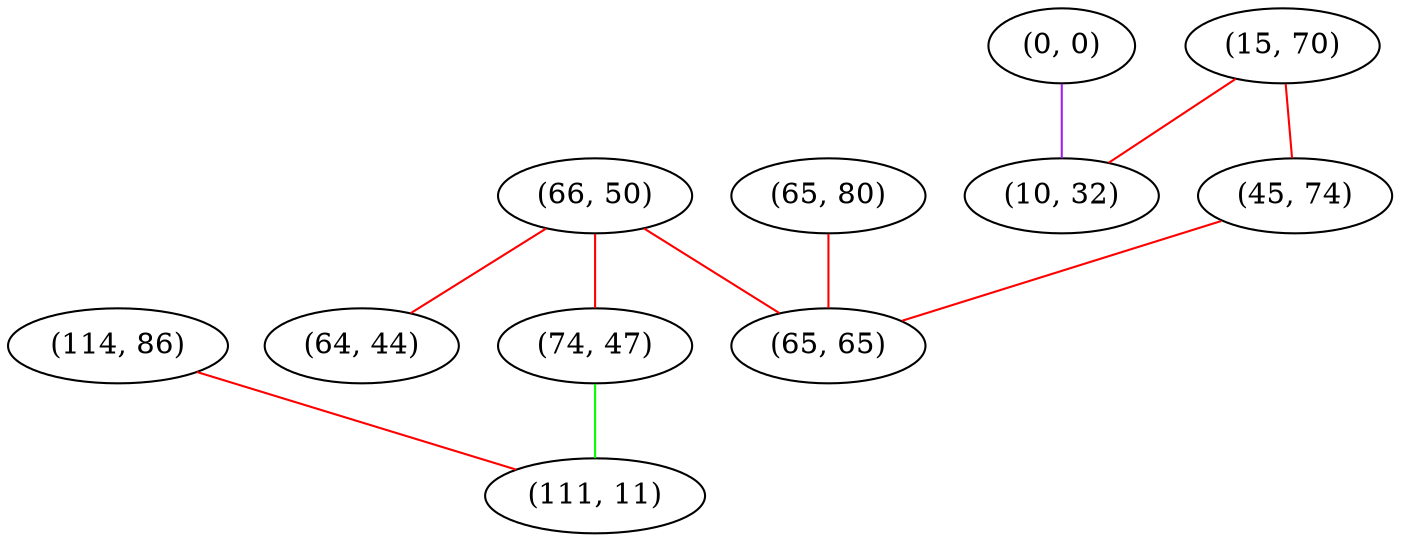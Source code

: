 graph "" {
"(114, 86)";
"(66, 50)";
"(65, 80)";
"(64, 44)";
"(74, 47)";
"(111, 11)";
"(15, 70)";
"(0, 0)";
"(10, 32)";
"(45, 74)";
"(65, 65)";
"(114, 86)" -- "(111, 11)"  [color=red, key=0, weight=1];
"(66, 50)" -- "(74, 47)"  [color=red, key=0, weight=1];
"(66, 50)" -- "(65, 65)"  [color=red, key=0, weight=1];
"(66, 50)" -- "(64, 44)"  [color=red, key=0, weight=1];
"(65, 80)" -- "(65, 65)"  [color=red, key=0, weight=1];
"(74, 47)" -- "(111, 11)"  [color=green, key=0, weight=2];
"(15, 70)" -- "(10, 32)"  [color=red, key=0, weight=1];
"(15, 70)" -- "(45, 74)"  [color=red, key=0, weight=1];
"(0, 0)" -- "(10, 32)"  [color=purple, key=0, weight=4];
"(45, 74)" -- "(65, 65)"  [color=red, key=0, weight=1];
}
